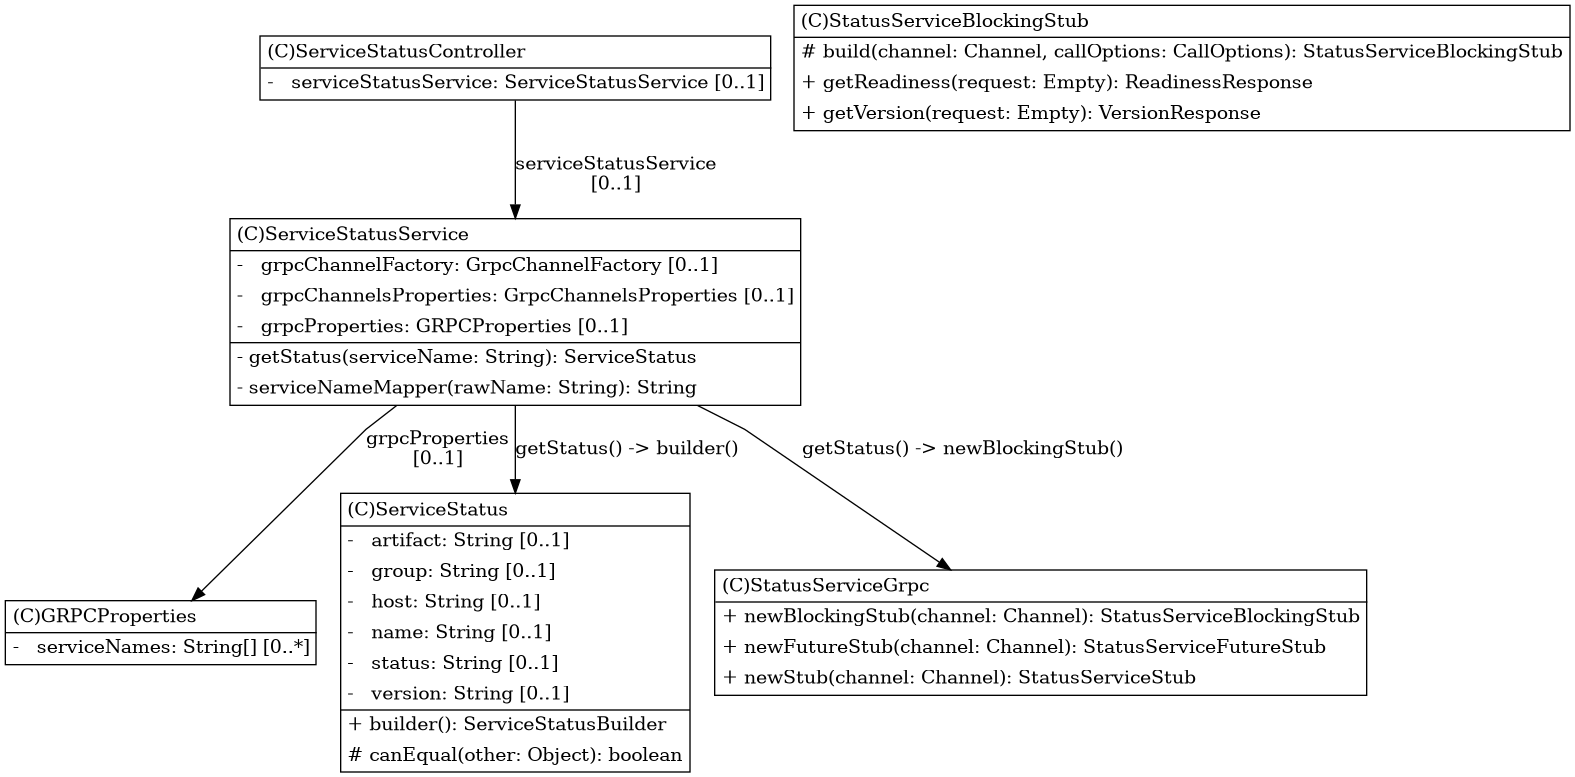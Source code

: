 @startuml

/' diagram meta data start
config=StructureConfiguration;
{
  "projectClassification": {
    "searchMode": "OpenProject", // OpenProject, AllProjects
    "includedProjects": "",
    "pathEndKeywords": "*.impl",
    "isClientPath": "",
    "isClientName": "",
    "isTestPath": "",
    "isTestName": "",
    "isMappingPath": "",
    "isMappingName": "",
    "isDataAccessPath": "",
    "isDataAccessName": "",
    "isDataStructurePath": "",
    "isDataStructureName": "",
    "isInterfaceStructuresPath": "",
    "isInterfaceStructuresName": "",
    "isEntryPointPath": "",
    "isEntryPointName": "",
    "treatFinalFieldsAsMandatory": false
  },
  "graphRestriction": {
    "classPackageExcludeFilter": "",
    "classPackageIncludeFilter": "",
    "classNameExcludeFilter": "",
    "classNameIncludeFilter": "",
    "methodNameExcludeFilter": "",
    "methodNameIncludeFilter": "",
    "removeByInheritance": "", // inheritance/annotation based filtering is done in a second step
    "removeByAnnotation": "",
    "removeByClassPackage": "", // cleanup the graph after inheritance/annotation based filtering is done
    "removeByClassName": "",
    "cutMappings": false,
    "cutEnum": true,
    "cutTests": true,
    "cutClient": true,
    "cutDataAccess": false,
    "cutInterfaceStructures": false,
    "cutDataStructures": false,
    "cutGetterAndSetter": true,
    "cutConstructors": true
  },
  "graphTraversal": {
    "forwardDepth": 6,
    "backwardDepth": 6,
    "classPackageExcludeFilter": "",
    "classPackageIncludeFilter": "",
    "classNameExcludeFilter": "",
    "classNameIncludeFilter": "",
    "methodNameExcludeFilter": "",
    "methodNameIncludeFilter": "",
    "hideMappings": false,
    "hideDataStructures": false,
    "hidePrivateMethods": true,
    "hideInterfaceCalls": false, // indirection: implementation -> interface (is hidden) -> implementation
    "onlyShowApplicationEntryPoints": false, // root node is included
    "useMethodCallsForStructureDiagram": "ForwardOnly" // ForwardOnly, BothDirections, No
  },
  "details": {
    "aggregation": "GroupByClass", // ByClass, GroupByClass, None
    "showClassGenericTypes": true,
    "showMethods": true,
    "showMethodParameterNames": true,
    "showMethodParameterTypes": true,
    "showMethodReturnType": true,
    "showPackageLevels": 0,
    "showDetailedClassStructure": true
  },
  "rootClass": "ru.tinkoff.academy.landscape.controller.ServiceStatusController",
  "extensionCallbackMethod": "" // qualified.class.name#methodName - signature: public static String method(String)
}
diagram meta data end '/



digraph g {
    rankdir="TB"
    splines=polyline
    

'nodes 
GRPCProperties284101995[
	label=<<TABLE BORDER="1" CELLBORDER="0" CELLPADDING="4" CELLSPACING="0">
<TR><TD ALIGN="LEFT" >(C)GRPCProperties</TD></TR>
<HR/>
<TR><TD ALIGN="LEFT" >-   serviceNames: String[] [0..*]</TD></TR>
</TABLE>>
	style=filled
	margin=0
	shape=plaintext
	fillcolor="#FFFFFF"
];

ServiceStatus284085477[
	label=<<TABLE BORDER="1" CELLBORDER="0" CELLPADDING="4" CELLSPACING="0">
<TR><TD ALIGN="LEFT" >(C)ServiceStatus</TD></TR>
<HR/>
<TR><TD ALIGN="LEFT" >-   artifact: String [0..1]</TD></TR>
<TR><TD ALIGN="LEFT" >-   group: String [0..1]</TD></TR>
<TR><TD ALIGN="LEFT" >-   host: String [0..1]</TD></TR>
<TR><TD ALIGN="LEFT" >-   name: String [0..1]</TD></TR>
<TR><TD ALIGN="LEFT" >-   status: String [0..1]</TD></TR>
<TR><TD ALIGN="LEFT" >-   version: String [0..1]</TD></TR>
<HR/>
<TR><TD ALIGN="LEFT" >+ builder(): ServiceStatusBuilder</TD></TR>
<TR><TD ALIGN="LEFT" ># canEqual(other: Object): boolean</TD></TR>
</TABLE>>
	style=filled
	margin=0
	shape=plaintext
	fillcolor="#FFFFFF"
];

ServiceStatusController2122485325[
	label=<<TABLE BORDER="1" CELLBORDER="0" CELLPADDING="4" CELLSPACING="0">
<TR><TD ALIGN="LEFT" >(C)ServiceStatusController</TD></TR>
<HR/>
<TR><TD ALIGN="LEFT" >-   serviceStatusService: ServiceStatusService [0..1]</TD></TR>
</TABLE>>
	style=filled
	margin=0
	shape=plaintext
	fillcolor="#FFFFFF"
];

ServiceStatusService1563819612[
	label=<<TABLE BORDER="1" CELLBORDER="0" CELLPADDING="4" CELLSPACING="0">
<TR><TD ALIGN="LEFT" >(C)ServiceStatusService</TD></TR>
<HR/>
<TR><TD ALIGN="LEFT" >-   grpcChannelFactory: GrpcChannelFactory [0..1]</TD></TR>
<TR><TD ALIGN="LEFT" >-   grpcChannelsProperties: GrpcChannelsProperties [0..1]</TD></TR>
<TR><TD ALIGN="LEFT" >-   grpcProperties: GRPCProperties [0..1]</TD></TR>
<HR/>
<TR><TD ALIGN="LEFT" >- getStatus(serviceName: String): ServiceStatus</TD></TR>
<TR><TD ALIGN="LEFT" >- serviceNameMapper(rawName: String): String</TD></TR>
</TABLE>>
	style=filled
	margin=0
	shape=plaintext
	fillcolor="#FFFFFF"
];

StatusServiceBlockingStub1469845791[
	label=<<TABLE BORDER="1" CELLBORDER="0" CELLPADDING="4" CELLSPACING="0">
<TR><TD ALIGN="LEFT" >(C)StatusServiceBlockingStub</TD></TR>
<HR/>
<TR><TD ALIGN="LEFT" ># build(channel: Channel, callOptions: CallOptions): StatusServiceBlockingStub</TD></TR>
<TR><TD ALIGN="LEFT" >+ getReadiness(request: Empty): ReadinessResponse</TD></TR>
<TR><TD ALIGN="LEFT" >+ getVersion(request: Empty): VersionResponse</TD></TR>
</TABLE>>
	style=filled
	margin=0
	shape=plaintext
	fillcolor="#FFFFFF"
];

StatusServiceGrpc2142778996[
	label=<<TABLE BORDER="1" CELLBORDER="0" CELLPADDING="4" CELLSPACING="0">
<TR><TD ALIGN="LEFT" >(C)StatusServiceGrpc</TD></TR>
<HR/>
<TR><TD ALIGN="LEFT" >+ newBlockingStub(channel: Channel): StatusServiceBlockingStub</TD></TR>
<TR><TD ALIGN="LEFT" >+ newFutureStub(channel: Channel): StatusServiceFutureStub</TD></TR>
<TR><TD ALIGN="LEFT" >+ newStub(channel: Channel): StatusServiceStub</TD></TR>
</TABLE>>
	style=filled
	margin=0
	shape=plaintext
	fillcolor="#FFFFFF"
];

'edges    
ServiceStatusController2122485325 -> ServiceStatusService1563819612[label="serviceStatusService
[0..1]"];
ServiceStatusService1563819612 -> GRPCProperties284101995[label="grpcProperties
[0..1]"];
ServiceStatusService1563819612 -> ServiceStatus284085477[label="getStatus() -> builder()"];
ServiceStatusService1563819612 -> StatusServiceGrpc2142778996[label="getStatus() -> newBlockingStub()"];
    
}
@enduml
